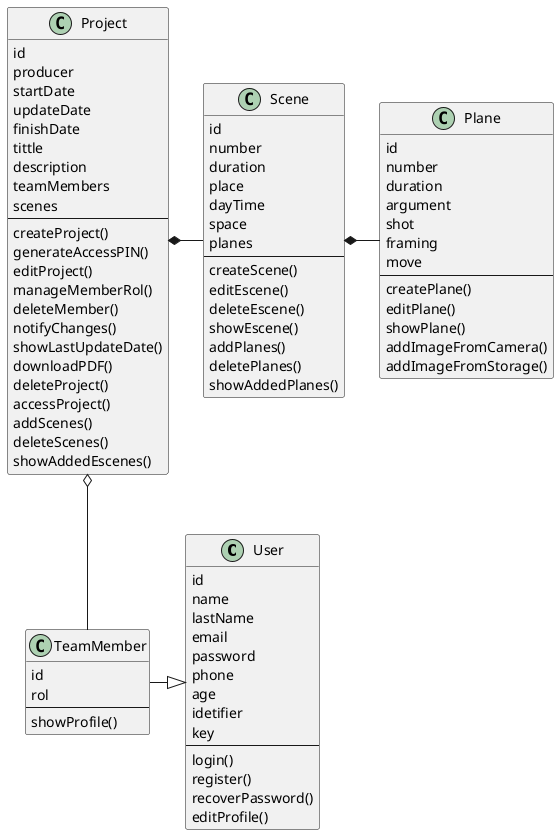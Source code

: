 @startuml StoryboarGenerator-DAO

class User{
    id
    name
    lastName
    email
    password
    phone
    age
    idetifier
    key
    ---
    login()
    register()
    recoverPassword()
    editProfile()
}

class TeamMember{
    id
    rol
    ---
    showProfile()
}

class Project{
    id
    producer
    startDate
    updateDate
    finishDate
    tittle
    description
    teamMembers
    scenes
    ---
    createProject()
    generateAccessPIN()
    editProject()
    manageMemberRol()
    deleteMember()
    notifyChanges()
    showLastUpdateDate()
    downloadPDF()
    deleteProject()
    accessProject()
    addScenes()
    deleteScenes()
    showAddedEscenes()
}
class Scene{
    id
    number
    duration
    place
    dayTime
    space
    planes
    ---
    createScene()
    editEscene()
    deleteEscene()
    showEscene()
    addPlanes()
    deletePlanes()
    showAddedPlanes()
}
class Plane{
    id
    number
    duration
    argument
    shot
    framing
    move
    ---
    createPlane()
    editPlane()
    showPlane()
    addImageFromCamera()
    addImageFromStorage()
}

User<|-left-TeamMember
TeamMember -up-o Project
Project*-right-Scene
Scene*-right-Plane

@enduml